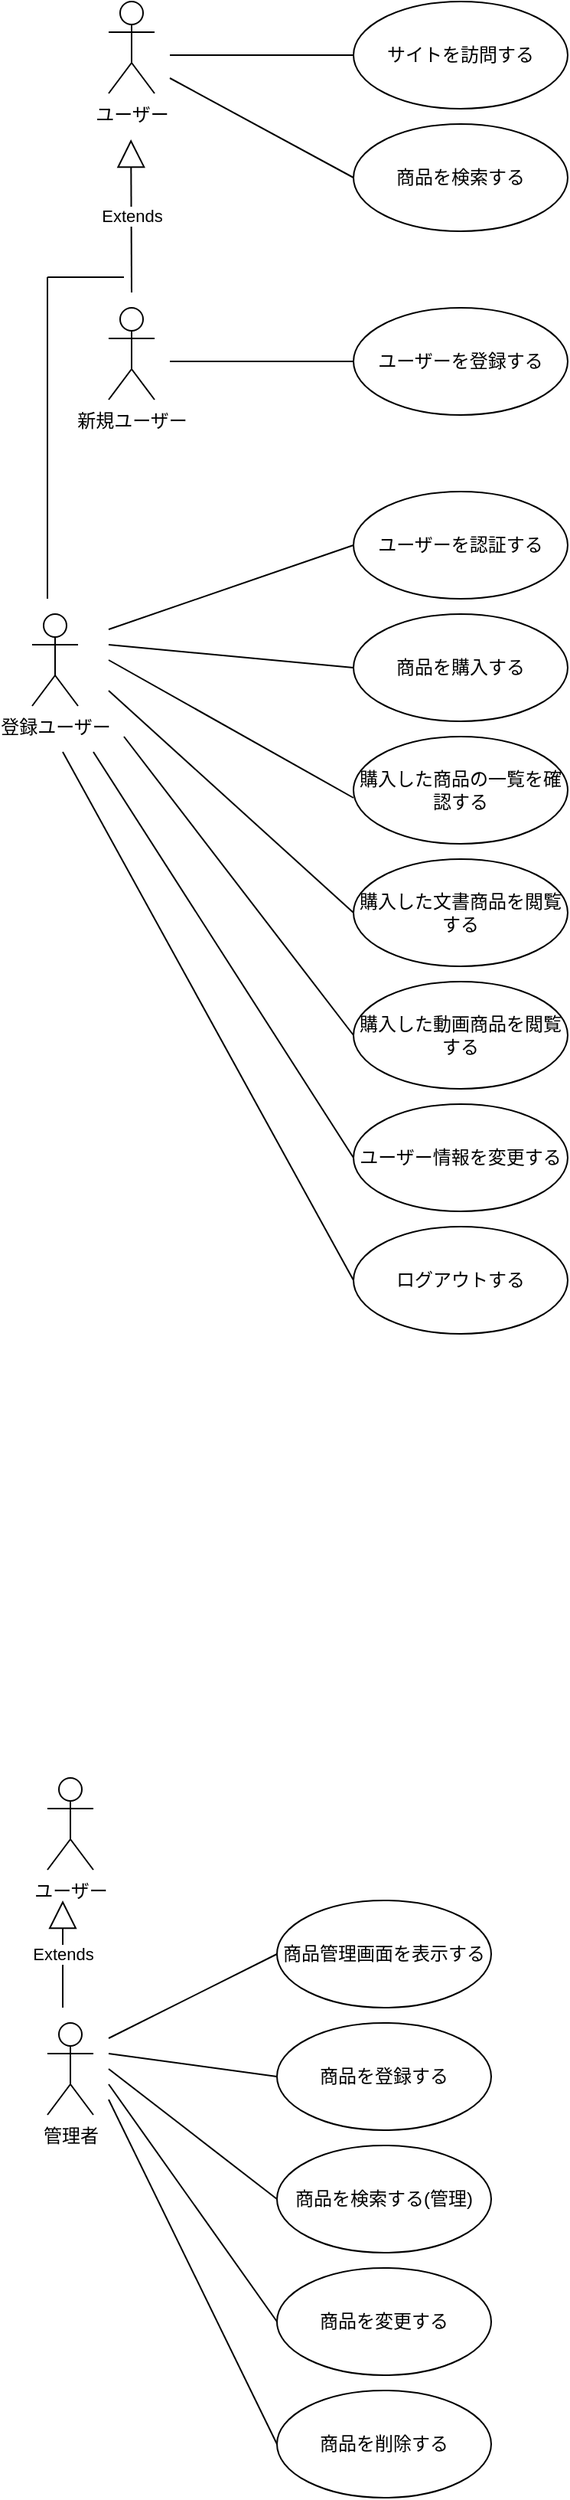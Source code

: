 <mxfile>
    <diagram id="MJViBBP8j9GSgmfFSE6k" name="ページ1">
        <mxGraphModel dx="632" dy="571" grid="1" gridSize="10" guides="1" tooltips="1" connect="1" arrows="1" fold="1" page="1" pageScale="1" pageWidth="827" pageHeight="1169" math="0" shadow="0">
            <root>
                <mxCell id="0"/>
                <mxCell id="1" parent="0"/>
                <mxCell id="2" value="商品を検索する" style="ellipse;whiteSpace=wrap;html=1;" parent="1" vertex="1">
                    <mxGeometry x="240" y="120" width="140" height="70" as="geometry"/>
                </mxCell>
                <mxCell id="3" value="ユーザーを登録する" style="ellipse;whiteSpace=wrap;html=1;" parent="1" vertex="1">
                    <mxGeometry x="240" y="240" width="140" height="70" as="geometry"/>
                </mxCell>
                <mxCell id="5" value="商品を登録する" style="ellipse;whiteSpace=wrap;html=1;" parent="1" vertex="1">
                    <mxGeometry x="190" y="1360" width="140" height="70" as="geometry"/>
                </mxCell>
                <mxCell id="6" value="ユーザー" style="shape=umlActor;verticalLabelPosition=bottom;verticalAlign=top;html=1;" parent="1" vertex="1">
                    <mxGeometry x="80" y="40" width="30" height="60" as="geometry"/>
                </mxCell>
                <mxCell id="7" value="管理者" style="shape=umlActor;verticalLabelPosition=bottom;verticalAlign=top;html=1;" parent="1" vertex="1">
                    <mxGeometry x="40" y="1360" width="30" height="60" as="geometry"/>
                </mxCell>
                <mxCell id="20" value="商品を購入する" style="ellipse;whiteSpace=wrap;html=1;" parent="1" vertex="1">
                    <mxGeometry x="240" y="440" width="140" height="70" as="geometry"/>
                </mxCell>
                <mxCell id="23" value="新規ユーザー" style="shape=umlActor;verticalLabelPosition=bottom;verticalAlign=top;html=1;" parent="1" vertex="1">
                    <mxGeometry x="80" y="240" width="30" height="60" as="geometry"/>
                </mxCell>
                <mxCell id="26" value="ユーザー情報を変更する" style="ellipse;whiteSpace=wrap;html=1;" parent="1" vertex="1">
                    <mxGeometry x="240" y="760" width="140" height="70" as="geometry"/>
                </mxCell>
                <mxCell id="28" value="" style="endArrow=none;html=1;exitX=0;exitY=0.5;exitDx=0;exitDy=0;" parent="1" source="2" edge="1">
                    <mxGeometry width="50" height="50" relative="1" as="geometry">
                        <mxPoint x="260" y="210" as="sourcePoint"/>
                        <mxPoint x="120" y="90" as="targetPoint"/>
                    </mxGeometry>
                </mxCell>
                <mxCell id="32" value="ログアウトする" style="ellipse;whiteSpace=wrap;html=1;" parent="1" vertex="1">
                    <mxGeometry x="240" y="840" width="140" height="70" as="geometry"/>
                </mxCell>
                <mxCell id="41" value="登録ユーザー" style="shape=umlActor;verticalLabelPosition=bottom;verticalAlign=top;html=1;" parent="1" vertex="1">
                    <mxGeometry x="30" y="440" width="30" height="60" as="geometry"/>
                </mxCell>
                <mxCell id="47" value="ユーザーを認証する" style="ellipse;whiteSpace=wrap;html=1;" parent="1" vertex="1">
                    <mxGeometry x="240" y="360" width="140" height="70" as="geometry"/>
                </mxCell>
                <mxCell id="53" value="Extends" style="endArrow=block;endSize=16;endFill=0;html=1;" parent="1" edge="1">
                    <mxGeometry width="160" relative="1" as="geometry">
                        <mxPoint x="95" y="230" as="sourcePoint"/>
                        <mxPoint x="94.58" y="130" as="targetPoint"/>
                    </mxGeometry>
                </mxCell>
                <mxCell id="55" value="" style="endArrow=none;html=1;" parent="1" edge="1">
                    <mxGeometry width="50" height="50" relative="1" as="geometry">
                        <mxPoint x="40" y="430" as="sourcePoint"/>
                        <mxPoint x="40" y="220" as="targetPoint"/>
                    </mxGeometry>
                </mxCell>
                <mxCell id="56" value="" style="endArrow=none;html=1;" parent="1" edge="1">
                    <mxGeometry width="50" height="50" relative="1" as="geometry">
                        <mxPoint x="40" y="220" as="sourcePoint"/>
                        <mxPoint x="90" y="220" as="targetPoint"/>
                    </mxGeometry>
                </mxCell>
                <mxCell id="57" value="" style="endArrow=none;html=1;entryX=0;entryY=0.5;entryDx=0;entryDy=0;" parent="1" target="3" edge="1">
                    <mxGeometry width="50" height="50" relative="1" as="geometry">
                        <mxPoint x="120" y="275" as="sourcePoint"/>
                        <mxPoint x="220" y="270" as="targetPoint"/>
                    </mxGeometry>
                </mxCell>
                <mxCell id="59" value="" style="endArrow=none;html=1;entryX=0;entryY=0.5;entryDx=0;entryDy=0;" parent="1" target="47" edge="1">
                    <mxGeometry width="50" height="50" relative="1" as="geometry">
                        <mxPoint x="80" y="450" as="sourcePoint"/>
                        <mxPoint x="220" y="520" as="targetPoint"/>
                    </mxGeometry>
                </mxCell>
                <mxCell id="60" value="" style="endArrow=none;html=1;entryX=0;entryY=0.5;entryDx=0;entryDy=0;" parent="1" target="20" edge="1">
                    <mxGeometry width="50" height="50" relative="1" as="geometry">
                        <mxPoint x="80" y="460" as="sourcePoint"/>
                        <mxPoint x="220" y="520" as="targetPoint"/>
                    </mxGeometry>
                </mxCell>
                <mxCell id="61" value="" style="endArrow=none;html=1;" parent="1" edge="1">
                    <mxGeometry width="50" height="50" relative="1" as="geometry">
                        <mxPoint x="80" y="470" as="sourcePoint"/>
                        <mxPoint x="240" y="560" as="targetPoint"/>
                    </mxGeometry>
                </mxCell>
                <mxCell id="62" value="" style="endArrow=none;html=1;entryX=0;entryY=0.5;entryDx=0;entryDy=0;" parent="1" target="26" edge="1">
                    <mxGeometry width="50" height="50" relative="1" as="geometry">
                        <mxPoint x="70" y="530" as="sourcePoint"/>
                        <mxPoint x="220" y="520" as="targetPoint"/>
                    </mxGeometry>
                </mxCell>
                <mxCell id="63" value="" style="endArrow=none;html=1;entryX=0;entryY=0.5;entryDx=0;entryDy=0;" parent="1" target="32" edge="1">
                    <mxGeometry width="50" height="50" relative="1" as="geometry">
                        <mxPoint x="50" y="530" as="sourcePoint"/>
                        <mxPoint x="220" y="520" as="targetPoint"/>
                    </mxGeometry>
                </mxCell>
                <mxCell id="64" value="" style="endArrow=none;html=1;entryX=0;entryY=0.5;entryDx=0;entryDy=0;" parent="1" target="5" edge="1">
                    <mxGeometry width="50" height="50" relative="1" as="geometry">
                        <mxPoint x="80" y="1380" as="sourcePoint"/>
                        <mxPoint x="430" y="1315" as="targetPoint"/>
                    </mxGeometry>
                </mxCell>
                <mxCell id="65" value="サイトを訪問する" style="ellipse;whiteSpace=wrap;html=1;" parent="1" vertex="1">
                    <mxGeometry x="240" y="40" width="140" height="70" as="geometry"/>
                </mxCell>
                <mxCell id="67" value="" style="endArrow=none;html=1;entryX=0;entryY=0.5;entryDx=0;entryDy=0;" parent="1" target="65" edge="1">
                    <mxGeometry width="50" height="50" relative="1" as="geometry">
                        <mxPoint x="120" y="75" as="sourcePoint"/>
                        <mxPoint x="230" y="100" as="targetPoint"/>
                    </mxGeometry>
                </mxCell>
                <mxCell id="68" value="商品を変更する" style="ellipse;whiteSpace=wrap;html=1;" parent="1" vertex="1">
                    <mxGeometry x="190" y="1520" width="140" height="70" as="geometry"/>
                </mxCell>
                <mxCell id="69" value="商品を削除する" style="ellipse;whiteSpace=wrap;html=1;" parent="1" vertex="1">
                    <mxGeometry x="190" y="1600" width="140" height="70" as="geometry"/>
                </mxCell>
                <mxCell id="70" value="" style="endArrow=none;html=1;entryX=0;entryY=0.5;entryDx=0;entryDy=0;" parent="1" target="68" edge="1">
                    <mxGeometry width="50" height="50" relative="1" as="geometry">
                        <mxPoint x="80" y="1400" as="sourcePoint"/>
                        <mxPoint x="430" y="1330" as="targetPoint"/>
                    </mxGeometry>
                </mxCell>
                <mxCell id="71" value="" style="endArrow=none;html=1;entryX=0;entryY=0.5;entryDx=0;entryDy=0;" parent="1" target="69" edge="1">
                    <mxGeometry width="50" height="50" relative="1" as="geometry">
                        <mxPoint x="80" y="1410" as="sourcePoint"/>
                        <mxPoint x="430" y="1350" as="targetPoint"/>
                    </mxGeometry>
                </mxCell>
                <mxCell id="73" value="商品を検索する(管理)" style="ellipse;whiteSpace=wrap;html=1;" parent="1" vertex="1">
                    <mxGeometry x="190" y="1440" width="140" height="70" as="geometry"/>
                </mxCell>
                <mxCell id="74" value="" style="endArrow=none;html=1;entryX=0;entryY=0.5;entryDx=0;entryDy=0;" parent="1" target="73" edge="1">
                    <mxGeometry width="50" height="50" relative="1" as="geometry">
                        <mxPoint x="80" y="1390" as="sourcePoint"/>
                        <mxPoint x="220" y="1530" as="targetPoint"/>
                    </mxGeometry>
                </mxCell>
                <mxCell id="75" value="ユーザー" style="shape=umlActor;verticalLabelPosition=bottom;verticalAlign=top;html=1;outlineConnect=0;" parent="1" vertex="1">
                    <mxGeometry x="40" y="1200" width="30" height="60" as="geometry"/>
                </mxCell>
                <mxCell id="77" value="Extends" style="endArrow=block;endSize=16;endFill=0;html=1;" parent="1" edge="1">
                    <mxGeometry width="160" relative="1" as="geometry">
                        <mxPoint x="50" y="1350" as="sourcePoint"/>
                        <mxPoint x="50" y="1280" as="targetPoint"/>
                    </mxGeometry>
                </mxCell>
                <mxCell id="79" value="商品管理画面を表示する" style="ellipse;whiteSpace=wrap;html=1;" parent="1" vertex="1">
                    <mxGeometry x="190" y="1280" width="140" height="70" as="geometry"/>
                </mxCell>
                <mxCell id="80" value="" style="endArrow=none;html=1;entryX=0;entryY=0.5;entryDx=0;entryDy=0;" parent="1" target="79" edge="1">
                    <mxGeometry width="50" height="50" relative="1" as="geometry">
                        <mxPoint x="80" y="1370" as="sourcePoint"/>
                        <mxPoint x="140" y="1200" as="targetPoint"/>
                    </mxGeometry>
                </mxCell>
                <mxCell id="81" value="購入した商品の一覧を確認する" style="ellipse;whiteSpace=wrap;html=1;" vertex="1" parent="1">
                    <mxGeometry x="240" y="520" width="140" height="70" as="geometry"/>
                </mxCell>
                <mxCell id="82" value="購入した文書商品を閲覧する" style="ellipse;whiteSpace=wrap;html=1;" vertex="1" parent="1">
                    <mxGeometry x="240" y="600" width="140" height="70" as="geometry"/>
                </mxCell>
                <mxCell id="83" value="購入した動画商品を閲覧する" style="ellipse;whiteSpace=wrap;html=1;" vertex="1" parent="1">
                    <mxGeometry x="240" y="680" width="140" height="70" as="geometry"/>
                </mxCell>
                <mxCell id="84" value="" style="endArrow=none;html=1;entryX=0;entryY=0.5;entryDx=0;entryDy=0;" edge="1" parent="1" target="82">
                    <mxGeometry width="50" height="50" relative="1" as="geometry">
                        <mxPoint x="80" y="490" as="sourcePoint"/>
                        <mxPoint x="250" y="805" as="targetPoint"/>
                    </mxGeometry>
                </mxCell>
                <mxCell id="85" value="" style="endArrow=none;html=1;entryX=0;entryY=0.5;entryDx=0;entryDy=0;" edge="1" parent="1" target="83">
                    <mxGeometry width="50" height="50" relative="1" as="geometry">
                        <mxPoint x="90" y="520" as="sourcePoint"/>
                        <mxPoint x="250" y="645" as="targetPoint"/>
                    </mxGeometry>
                </mxCell>
            </root>
        </mxGraphModel>
    </diagram>
</mxfile>
